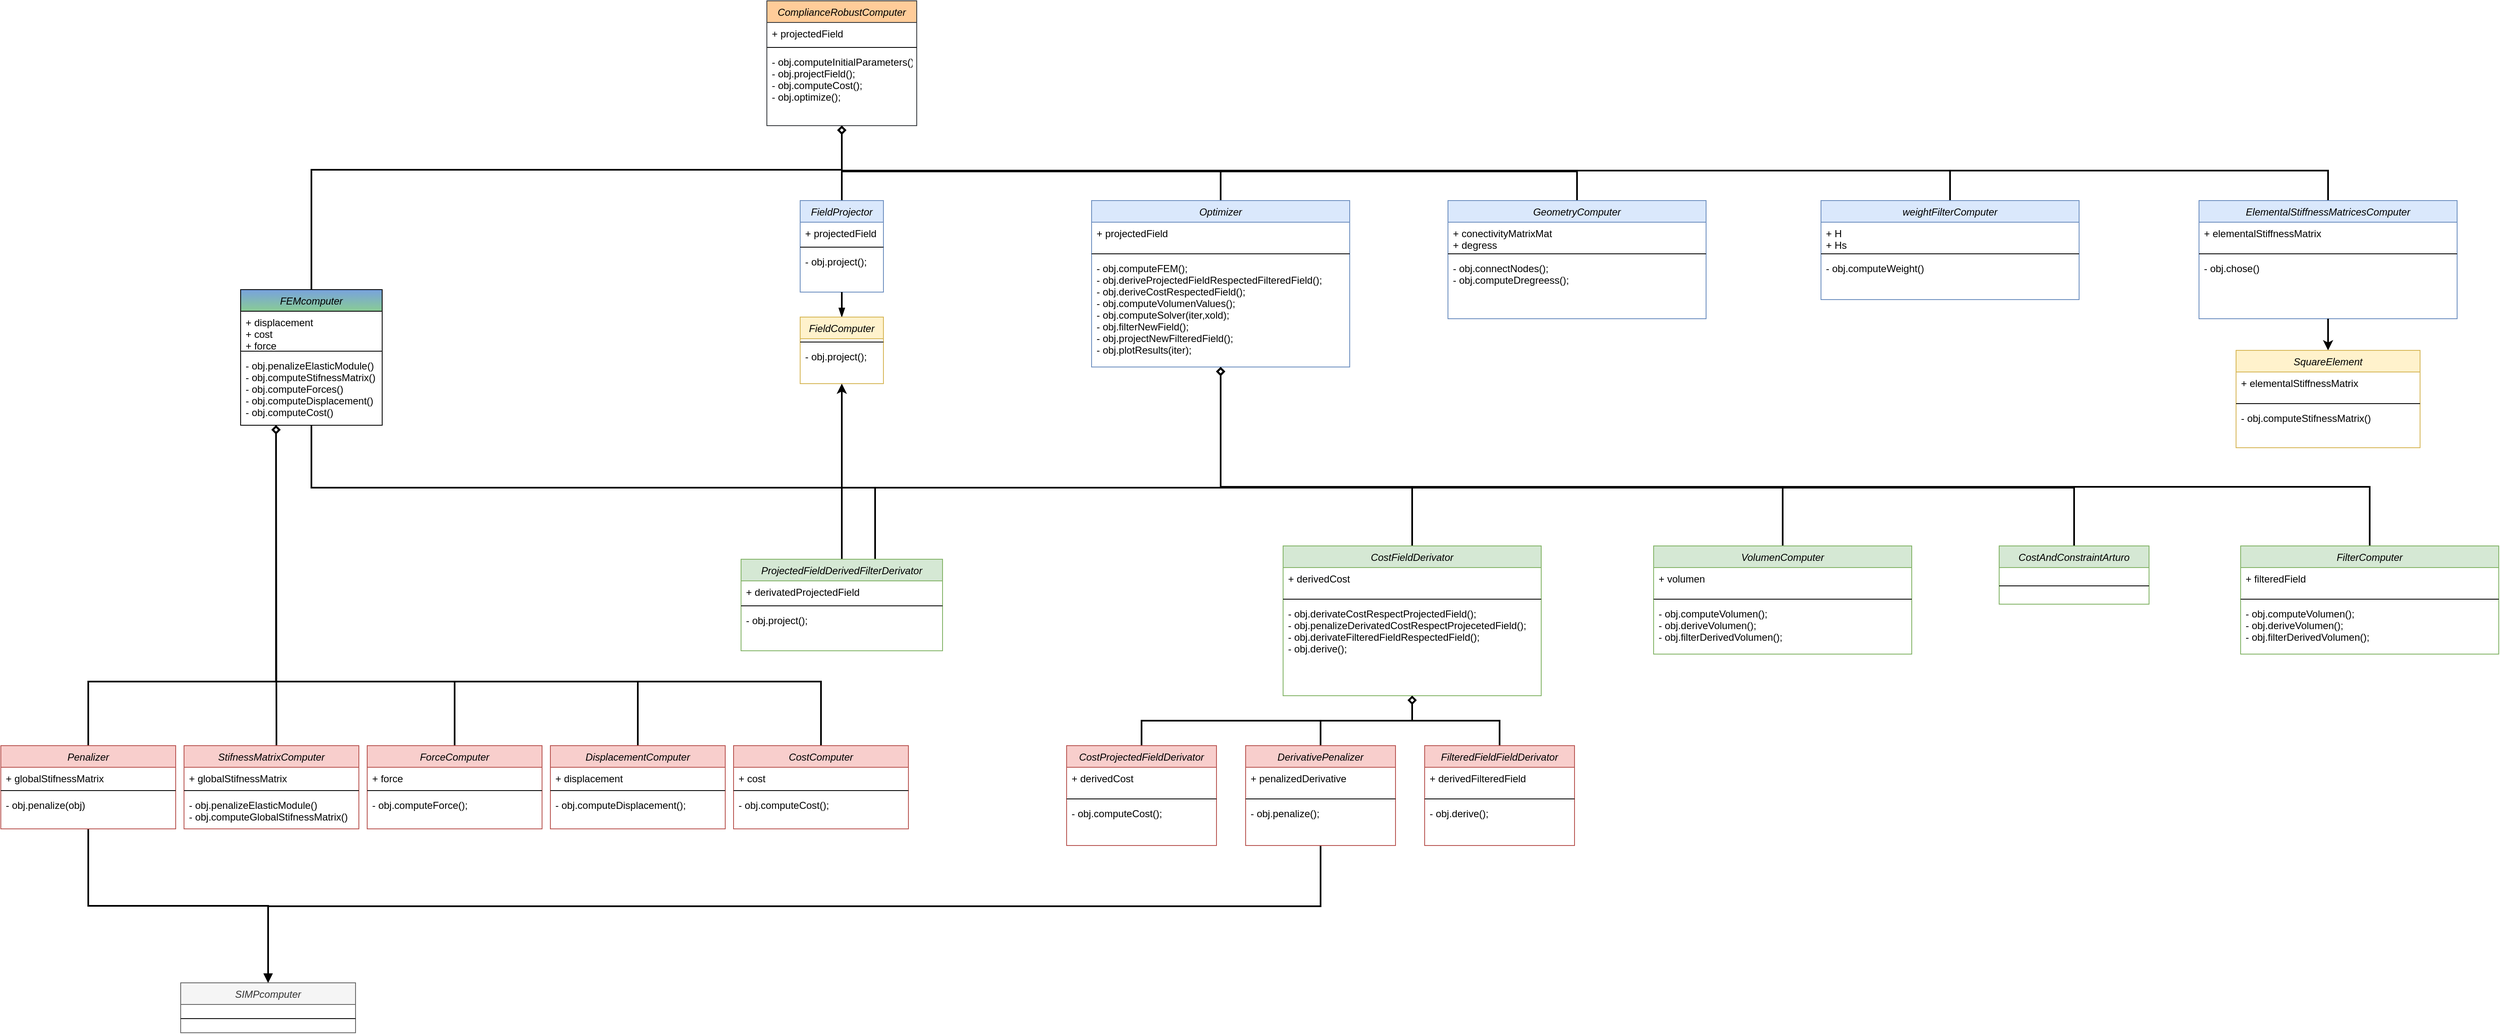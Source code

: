 <mxfile version="21.0.10" type="device"><diagram id="C5RBs43oDa-KdzZeNtuy" name="Page-1"><mxGraphModel dx="1050" dy="573" grid="0" gridSize="10" guides="1" tooltips="1" connect="1" arrows="1" fold="1" page="1" pageScale="1" pageWidth="3300" pageHeight="2339" math="0" shadow="0"><root><mxCell id="WIyWlLk6GJQsqaUBKTNV-0"/><mxCell id="WIyWlLk6GJQsqaUBKTNV-1" parent="WIyWlLk6GJQsqaUBKTNV-0"/><mxCell id="zkfFHV4jXpPFQw0GAbJ--0" value="ComplianceRobustComputer" style="swimlane;fontStyle=2;align=center;verticalAlign=top;childLayout=stackLayout;horizontal=1;startSize=26;horizontalStack=0;resizeParent=1;resizeLast=0;collapsible=1;marginBottom=0;rounded=0;shadow=0;strokeWidth=1;fillColor=#ffcc99;strokeColor=#36393d;" parent="WIyWlLk6GJQsqaUBKTNV-1" vertex="1"><mxGeometry x="975" y="543" width="180" height="150" as="geometry"><mxRectangle x="330" y="30" width="160" height="26" as="alternateBounds"/></mxGeometry></mxCell><mxCell id="zkfFHV4jXpPFQw0GAbJ--1" value="+ projectedField" style="text;align=left;verticalAlign=top;spacingLeft=4;spacingRight=4;overflow=hidden;rotatable=0;points=[[0,0.5],[1,0.5]];portConstraint=eastwest;" parent="zkfFHV4jXpPFQw0GAbJ--0" vertex="1"><mxGeometry y="26" width="180" height="26" as="geometry"/></mxCell><mxCell id="zkfFHV4jXpPFQw0GAbJ--4" value="" style="line;html=1;strokeWidth=1;align=left;verticalAlign=middle;spacingTop=-1;spacingLeft=3;spacingRight=3;rotatable=0;labelPosition=right;points=[];portConstraint=eastwest;" parent="zkfFHV4jXpPFQw0GAbJ--0" vertex="1"><mxGeometry y="52" width="180" height="8" as="geometry"/></mxCell><mxCell id="zkfFHV4jXpPFQw0GAbJ--5" value="- obj.computeInitialParameters();&#10;- obj.projectField();&#10;- obj.computeCost();&#10;- obj.optimize();" style="text;align=left;verticalAlign=top;spacingLeft=4;spacingRight=4;overflow=hidden;rotatable=0;points=[[0,0.5],[1,0.5]];portConstraint=eastwest;" parent="zkfFHV4jXpPFQw0GAbJ--0" vertex="1"><mxGeometry y="60" width="180" height="70" as="geometry"/></mxCell><mxCell id="yDLSr4atUfNvEjxQzT37-46" style="edgeStyle=orthogonalEdgeStyle;rounded=0;orthogonalLoop=1;jettySize=auto;html=1;strokeColor=#000000;fontColor=#393C56;fillColor=#F2CC8F;endArrow=diamond;endFill=0;endSize=6;strokeWidth=2;" parent="WIyWlLk6GJQsqaUBKTNV-1" source="R_Au4kxGA2XfaqDKN6vM-2" target="zkfFHV4jXpPFQw0GAbJ--0" edge="1"><mxGeometry relative="1" as="geometry"/></mxCell><mxCell id="R_Au4kxGA2XfaqDKN6vM-2" value="FieldProjector" style="swimlane;fontStyle=2;align=center;verticalAlign=top;childLayout=stackLayout;horizontal=1;startSize=26;horizontalStack=0;resizeParent=1;resizeLast=0;collapsible=1;marginBottom=0;rounded=0;shadow=0;strokeWidth=1;fillColor=#dae8fc;strokeColor=#6c8ebf;" parent="WIyWlLk6GJQsqaUBKTNV-1" vertex="1"><mxGeometry x="1015" y="783" width="100" height="110" as="geometry"><mxRectangle x="330" y="30" width="160" height="26" as="alternateBounds"/></mxGeometry></mxCell><mxCell id="R_Au4kxGA2XfaqDKN6vM-3" value="+ projectedField" style="text;align=left;verticalAlign=top;spacingLeft=4;spacingRight=4;overflow=hidden;rotatable=0;points=[[0,0.5],[1,0.5]];portConstraint=eastwest;" parent="R_Au4kxGA2XfaqDKN6vM-2" vertex="1"><mxGeometry y="26" width="100" height="26" as="geometry"/></mxCell><mxCell id="R_Au4kxGA2XfaqDKN6vM-4" value="" style="line;html=1;strokeWidth=1;align=left;verticalAlign=middle;spacingTop=-1;spacingLeft=3;spacingRight=3;rotatable=0;labelPosition=right;points=[];portConstraint=eastwest;" parent="R_Au4kxGA2XfaqDKN6vM-2" vertex="1"><mxGeometry y="52" width="100" height="8" as="geometry"/></mxCell><mxCell id="R_Au4kxGA2XfaqDKN6vM-5" value="- obj.project();&#10;" style="text;align=left;verticalAlign=top;spacingLeft=4;spacingRight=4;overflow=hidden;rotatable=0;points=[[0,0.5],[1,0.5]];portConstraint=eastwest;" parent="R_Au4kxGA2XfaqDKN6vM-2" vertex="1"><mxGeometry y="60" width="100" height="30" as="geometry"/></mxCell><mxCell id="yDLSr4atUfNvEjxQzT37-2" style="edgeStyle=orthogonalEdgeStyle;rounded=0;orthogonalLoop=1;jettySize=auto;html=1;entryX=0.5;entryY=1;entryDx=0;entryDy=0;endArrow=none;endFill=0;startArrow=blockThin;startFill=1;endSize=6;strokeWidth=2;" parent="WIyWlLk6GJQsqaUBKTNV-1" source="R_Au4kxGA2XfaqDKN6vM-6" target="R_Au4kxGA2XfaqDKN6vM-2" edge="1"><mxGeometry relative="1" as="geometry"/></mxCell><mxCell id="R_Au4kxGA2XfaqDKN6vM-6" value="FieldComputer" style="swimlane;fontStyle=2;align=center;verticalAlign=top;childLayout=stackLayout;horizontal=1;startSize=26;horizontalStack=0;resizeParent=1;resizeLast=0;collapsible=1;marginBottom=0;rounded=0;shadow=0;strokeWidth=1;fillColor=#fff2cc;strokeColor=#d6b656;" parent="WIyWlLk6GJQsqaUBKTNV-1" vertex="1"><mxGeometry x="1015" y="923" width="100" height="80" as="geometry"><mxRectangle x="330" y="30" width="160" height="26" as="alternateBounds"/></mxGeometry></mxCell><mxCell id="R_Au4kxGA2XfaqDKN6vM-8" value="" style="line;html=1;strokeWidth=1;align=left;verticalAlign=middle;spacingTop=-1;spacingLeft=3;spacingRight=3;rotatable=0;labelPosition=right;points=[];portConstraint=eastwest;" parent="R_Au4kxGA2XfaqDKN6vM-6" vertex="1"><mxGeometry y="26" width="100" height="8" as="geometry"/></mxCell><mxCell id="R_Au4kxGA2XfaqDKN6vM-9" value="- obj.project();&#10;" style="text;align=left;verticalAlign=top;spacingLeft=4;spacingRight=4;overflow=hidden;rotatable=0;points=[[0,0.5],[1,0.5]];portConstraint=eastwest;" parent="R_Au4kxGA2XfaqDKN6vM-6" vertex="1"><mxGeometry y="34" width="100" height="26" as="geometry"/></mxCell><mxCell id="R_Au4kxGA2XfaqDKN6vM-131" style="edgeStyle=elbowEdgeStyle;rounded=0;orthogonalLoop=1;jettySize=auto;elbow=vertical;html=1;entryX=0.5;entryY=1;entryDx=0;entryDy=0;endArrow=diamond;endFill=0;endSize=6;strokeWidth=2;" parent="WIyWlLk6GJQsqaUBKTNV-1" source="R_Au4kxGA2XfaqDKN6vM-14" target="zkfFHV4jXpPFQw0GAbJ--0" edge="1"><mxGeometry relative="1" as="geometry"><Array as="points"><mxPoint x="853" y="746"/><mxPoint x="417" y="828"/><mxPoint x="510" y="828"/></Array></mxGeometry></mxCell><mxCell id="yDLSr4atUfNvEjxQzT37-9" style="edgeStyle=orthogonalEdgeStyle;rounded=0;orthogonalLoop=1;jettySize=auto;html=1;exitX=0.5;exitY=1;exitDx=0;exitDy=0;entryX=0.5;entryY=1;entryDx=0;entryDy=0;endArrow=diamond;endFill=0;endSize=6;strokeWidth=2;" parent="WIyWlLk6GJQsqaUBKTNV-1" source="R_Au4kxGA2XfaqDKN6vM-14" target="R_Au4kxGA2XfaqDKN6vM-116" edge="1"><mxGeometry relative="1" as="geometry"><Array as="points"><mxPoint x="428" y="1128"/><mxPoint x="1520" y="1128"/></Array></mxGeometry></mxCell><mxCell id="R_Au4kxGA2XfaqDKN6vM-14" value="FEMcomputer" style="swimlane;fontStyle=2;align=center;verticalAlign=top;childLayout=stackLayout;horizontal=1;startSize=26;horizontalStack=0;resizeParent=1;resizeLast=0;collapsible=1;marginBottom=0;rounded=0;shadow=0;strokeWidth=1;gradientColor=#89CC94;strokeColor=default;fillColor=#78a2de;swimlaneFillColor=none;" parent="WIyWlLk6GJQsqaUBKTNV-1" vertex="1"><mxGeometry x="343" y="890" width="170" height="163" as="geometry"><mxRectangle x="330" y="30" width="160" height="26" as="alternateBounds"/></mxGeometry></mxCell><mxCell id="R_Au4kxGA2XfaqDKN6vM-15" value="+ displacement&#10;+ cost&#10;+ force" style="text;align=left;verticalAlign=top;spacingLeft=4;spacingRight=4;overflow=hidden;rotatable=0;points=[[0,0.5],[1,0.5]];portConstraint=eastwest;" parent="R_Au4kxGA2XfaqDKN6vM-14" vertex="1"><mxGeometry y="26" width="170" height="44" as="geometry"/></mxCell><mxCell id="R_Au4kxGA2XfaqDKN6vM-16" value="" style="line;html=1;strokeWidth=1;align=left;verticalAlign=middle;spacingTop=-1;spacingLeft=3;spacingRight=3;rotatable=0;labelPosition=right;points=[];portConstraint=eastwest;" parent="R_Au4kxGA2XfaqDKN6vM-14" vertex="1"><mxGeometry y="70" width="170" height="8" as="geometry"/></mxCell><mxCell id="R_Au4kxGA2XfaqDKN6vM-17" value="- obj.penalizeElasticModule()&#10;- obj.computeStifnessMatrix()&#10;- obj.computeForces()&#10;- obj.computeDisplacement()&#10;- obj.computeCost()" style="text;align=left;verticalAlign=top;spacingLeft=4;spacingRight=4;overflow=hidden;rotatable=0;points=[[0,0.5],[1,0.5]];portConstraint=eastwest;" parent="R_Au4kxGA2XfaqDKN6vM-14" vertex="1"><mxGeometry y="78" width="170" height="82" as="geometry"/></mxCell><mxCell id="R_Au4kxGA2XfaqDKN6vM-112" style="edgeStyle=elbowEdgeStyle;rounded=0;orthogonalLoop=1;jettySize=auto;elbow=vertical;html=1;entryX=0.25;entryY=1;entryDx=0;entryDy=0;endArrow=diamond;endFill=0;strokeWidth=2;" parent="WIyWlLk6GJQsqaUBKTNV-1" source="R_Au4kxGA2XfaqDKN6vM-32" target="R_Au4kxGA2XfaqDKN6vM-14" edge="1"><mxGeometry relative="1" as="geometry"><Array as="points"><mxPoint x="386" y="1426"/><mxPoint x="401" y="1405"/></Array></mxGeometry></mxCell><mxCell id="R_Au4kxGA2XfaqDKN6vM-32" value="StifnessMatrixComputer" style="swimlane;fontStyle=2;align=center;verticalAlign=top;childLayout=stackLayout;horizontal=1;startSize=26;horizontalStack=0;resizeParent=1;resizeLast=0;collapsible=1;marginBottom=0;rounded=0;shadow=0;strokeWidth=1;fillColor=#f8cecc;strokeColor=#b85450;" parent="WIyWlLk6GJQsqaUBKTNV-1" vertex="1"><mxGeometry x="275" y="1438" width="210" height="100" as="geometry"><mxRectangle x="330" y="30" width="160" height="26" as="alternateBounds"/></mxGeometry></mxCell><mxCell id="R_Au4kxGA2XfaqDKN6vM-33" value="+ globalStifnessMatrix" style="text;align=left;verticalAlign=top;spacingLeft=4;spacingRight=4;overflow=hidden;rotatable=0;points=[[0,0.5],[1,0.5]];portConstraint=eastwest;" parent="R_Au4kxGA2XfaqDKN6vM-32" vertex="1"><mxGeometry y="26" width="210" height="24" as="geometry"/></mxCell><mxCell id="R_Au4kxGA2XfaqDKN6vM-34" value="" style="line;html=1;strokeWidth=1;align=left;verticalAlign=middle;spacingTop=-1;spacingLeft=3;spacingRight=3;rotatable=0;labelPosition=right;points=[];portConstraint=eastwest;" parent="R_Au4kxGA2XfaqDKN6vM-32" vertex="1"><mxGeometry y="50" width="210" height="8" as="geometry"/></mxCell><mxCell id="R_Au4kxGA2XfaqDKN6vM-35" value="- obj.penalizeElasticModule()&#10;- obj.computeGlobalStifnessMatrix()" style="text;align=left;verticalAlign=top;spacingLeft=4;spacingRight=4;overflow=hidden;rotatable=0;points=[[0,0.5],[1,0.5]];portConstraint=eastwest;" parent="R_Au4kxGA2XfaqDKN6vM-32" vertex="1"><mxGeometry y="58" width="210" height="42" as="geometry"/></mxCell><mxCell id="R_Au4kxGA2XfaqDKN6vM-49" style="edgeStyle=elbowEdgeStyle;rounded=0;orthogonalLoop=1;jettySize=auto;elbow=vertical;html=1;endArrow=block;endFill=1;strokeWidth=2;" parent="WIyWlLk6GJQsqaUBKTNV-1" source="R_Au4kxGA2XfaqDKN6vM-37" target="R_Au4kxGA2XfaqDKN6vM-41" edge="1"><mxGeometry relative="1" as="geometry"/></mxCell><mxCell id="7gJEEjC5QLXnn_KAiOYm-1" style="edgeStyle=orthogonalEdgeStyle;rounded=0;orthogonalLoop=1;jettySize=auto;html=1;entryX=0.25;entryY=1;entryDx=0;entryDy=0;strokeWidth=2;endArrow=diamond;endFill=0;" parent="WIyWlLk6GJQsqaUBKTNV-1" source="R_Au4kxGA2XfaqDKN6vM-37" target="R_Au4kxGA2XfaqDKN6vM-14" edge="1"><mxGeometry relative="1" as="geometry"><Array as="points"><mxPoint x="160" y="1361"/><mxPoint x="386" y="1361"/></Array></mxGeometry></mxCell><mxCell id="R_Au4kxGA2XfaqDKN6vM-37" value="Penalizer" style="swimlane;fontStyle=2;align=center;verticalAlign=top;childLayout=stackLayout;horizontal=1;startSize=26;horizontalStack=0;resizeParent=1;resizeLast=0;collapsible=1;marginBottom=0;rounded=0;shadow=0;strokeWidth=1;fillColor=#f8cecc;strokeColor=#b85450;" parent="WIyWlLk6GJQsqaUBKTNV-1" vertex="1"><mxGeometry x="55" y="1438" width="210" height="100" as="geometry"><mxRectangle x="330" y="30" width="160" height="26" as="alternateBounds"/></mxGeometry></mxCell><mxCell id="R_Au4kxGA2XfaqDKN6vM-38" value="+ globalStifnessMatrix" style="text;align=left;verticalAlign=top;spacingLeft=4;spacingRight=4;overflow=hidden;rotatable=0;points=[[0,0.5],[1,0.5]];portConstraint=eastwest;" parent="R_Au4kxGA2XfaqDKN6vM-37" vertex="1"><mxGeometry y="26" width="210" height="24" as="geometry"/></mxCell><mxCell id="R_Au4kxGA2XfaqDKN6vM-39" value="" style="line;html=1;strokeWidth=1;align=left;verticalAlign=middle;spacingTop=-1;spacingLeft=3;spacingRight=3;rotatable=0;labelPosition=right;points=[];portConstraint=eastwest;" parent="R_Au4kxGA2XfaqDKN6vM-37" vertex="1"><mxGeometry y="50" width="210" height="8" as="geometry"/></mxCell><mxCell id="R_Au4kxGA2XfaqDKN6vM-40" value="- obj.penalize(obj)" style="text;align=left;verticalAlign=top;spacingLeft=4;spacingRight=4;overflow=hidden;rotatable=0;points=[[0,0.5],[1,0.5]];portConstraint=eastwest;" parent="R_Au4kxGA2XfaqDKN6vM-37" vertex="1"><mxGeometry y="58" width="210" height="42" as="geometry"/></mxCell><mxCell id="R_Au4kxGA2XfaqDKN6vM-41" value="SIMPcomputer" style="swimlane;fontStyle=2;align=center;verticalAlign=top;childLayout=stackLayout;horizontal=1;startSize=26;horizontalStack=0;resizeParent=1;resizeLast=0;collapsible=1;marginBottom=0;rounded=0;shadow=0;strokeWidth=1;fillColor=#f5f5f5;strokeColor=#666666;fontColor=#333333;" parent="WIyWlLk6GJQsqaUBKTNV-1" vertex="1"><mxGeometry x="271" y="1723" width="210" height="60" as="geometry"><mxRectangle x="330" y="30" width="160" height="26" as="alternateBounds"/></mxGeometry></mxCell><mxCell id="R_Au4kxGA2XfaqDKN6vM-43" value="" style="line;html=1;strokeWidth=1;align=left;verticalAlign=middle;spacingTop=-1;spacingLeft=3;spacingRight=3;rotatable=0;labelPosition=right;points=[];portConstraint=eastwest;" parent="R_Au4kxGA2XfaqDKN6vM-41" vertex="1"><mxGeometry y="26" width="210" height="34" as="geometry"/></mxCell><mxCell id="R_Au4kxGA2XfaqDKN6vM-104" style="edgeStyle=elbowEdgeStyle;rounded=0;orthogonalLoop=1;jettySize=auto;elbow=vertical;html=1;entryX=0.25;entryY=1;entryDx=0;entryDy=0;endArrow=diamond;endFill=0;strokeWidth=2;" parent="WIyWlLk6GJQsqaUBKTNV-1" source="R_Au4kxGA2XfaqDKN6vM-50" target="R_Au4kxGA2XfaqDKN6vM-14" edge="1"><mxGeometry relative="1" as="geometry"><Array as="points"><mxPoint x="600" y="1361"/></Array></mxGeometry></mxCell><mxCell id="R_Au4kxGA2XfaqDKN6vM-50" value="ForceComputer" style="swimlane;fontStyle=2;align=center;verticalAlign=top;childLayout=stackLayout;horizontal=1;startSize=26;horizontalStack=0;resizeParent=1;resizeLast=0;collapsible=1;marginBottom=0;rounded=0;shadow=0;strokeWidth=1;fillColor=#f8cecc;strokeColor=#b85450;" parent="WIyWlLk6GJQsqaUBKTNV-1" vertex="1"><mxGeometry x="495" y="1438" width="210" height="100" as="geometry"><mxRectangle x="330" y="30" width="160" height="26" as="alternateBounds"/></mxGeometry></mxCell><mxCell id="R_Au4kxGA2XfaqDKN6vM-51" value="+ force" style="text;align=left;verticalAlign=top;spacingLeft=4;spacingRight=4;overflow=hidden;rotatable=0;points=[[0,0.5],[1,0.5]];portConstraint=eastwest;" parent="R_Au4kxGA2XfaqDKN6vM-50" vertex="1"><mxGeometry y="26" width="210" height="24" as="geometry"/></mxCell><mxCell id="R_Au4kxGA2XfaqDKN6vM-52" value="" style="line;html=1;strokeWidth=1;align=left;verticalAlign=middle;spacingTop=-1;spacingLeft=3;spacingRight=3;rotatable=0;labelPosition=right;points=[];portConstraint=eastwest;" parent="R_Au4kxGA2XfaqDKN6vM-50" vertex="1"><mxGeometry y="50" width="210" height="8" as="geometry"/></mxCell><mxCell id="R_Au4kxGA2XfaqDKN6vM-53" value="- obj.computeForce();" style="text;align=left;verticalAlign=top;spacingLeft=4;spacingRight=4;overflow=hidden;rotatable=0;points=[[0,0.5],[1,0.5]];portConstraint=eastwest;" parent="R_Au4kxGA2XfaqDKN6vM-50" vertex="1"><mxGeometry y="58" width="210" height="42" as="geometry"/></mxCell><mxCell id="R_Au4kxGA2XfaqDKN6vM-113" style="edgeStyle=elbowEdgeStyle;rounded=0;orthogonalLoop=1;jettySize=auto;elbow=vertical;html=1;entryX=0.25;entryY=1;entryDx=0;entryDy=0;endArrow=diamond;endFill=0;strokeWidth=2;" parent="WIyWlLk6GJQsqaUBKTNV-1" source="R_Au4kxGA2XfaqDKN6vM-67" target="R_Au4kxGA2XfaqDKN6vM-14" edge="1"><mxGeometry relative="1" as="geometry"><Array as="points"><mxPoint x="674" y="1361"/><mxPoint x="579" y="1363"/></Array></mxGeometry></mxCell><mxCell id="R_Au4kxGA2XfaqDKN6vM-67" value="DisplacementComputer" style="swimlane;fontStyle=2;align=center;verticalAlign=top;childLayout=stackLayout;horizontal=1;startSize=26;horizontalStack=0;resizeParent=1;resizeLast=0;collapsible=1;marginBottom=0;rounded=0;shadow=0;strokeWidth=1;fillColor=#f8cecc;strokeColor=#b85450;" parent="WIyWlLk6GJQsqaUBKTNV-1" vertex="1"><mxGeometry x="715" y="1438" width="210" height="100" as="geometry"><mxRectangle x="330" y="30" width="160" height="26" as="alternateBounds"/></mxGeometry></mxCell><mxCell id="R_Au4kxGA2XfaqDKN6vM-68" value="+ displacement" style="text;align=left;verticalAlign=top;spacingLeft=4;spacingRight=4;overflow=hidden;rotatable=0;points=[[0,0.5],[1,0.5]];portConstraint=eastwest;" parent="R_Au4kxGA2XfaqDKN6vM-67" vertex="1"><mxGeometry y="26" width="210" height="24" as="geometry"/></mxCell><mxCell id="R_Au4kxGA2XfaqDKN6vM-69" value="" style="line;html=1;strokeWidth=1;align=left;verticalAlign=middle;spacingTop=-1;spacingLeft=3;spacingRight=3;rotatable=0;labelPosition=right;points=[];portConstraint=eastwest;" parent="R_Au4kxGA2XfaqDKN6vM-67" vertex="1"><mxGeometry y="50" width="210" height="8" as="geometry"/></mxCell><mxCell id="R_Au4kxGA2XfaqDKN6vM-70" value="- obj.computeDisplacement();" style="text;align=left;verticalAlign=top;spacingLeft=4;spacingRight=4;overflow=hidden;rotatable=0;points=[[0,0.5],[1,0.5]];portConstraint=eastwest;" parent="R_Au4kxGA2XfaqDKN6vM-67" vertex="1"><mxGeometry y="58" width="210" height="42" as="geometry"/></mxCell><mxCell id="R_Au4kxGA2XfaqDKN6vM-114" style="edgeStyle=elbowEdgeStyle;rounded=0;orthogonalLoop=1;jettySize=auto;elbow=vertical;html=1;entryX=0.25;entryY=1;entryDx=0;entryDy=0;endArrow=diamond;endFill=0;strokeWidth=2;" parent="WIyWlLk6GJQsqaUBKTNV-1" source="R_Au4kxGA2XfaqDKN6vM-78" target="R_Au4kxGA2XfaqDKN6vM-14" edge="1"><mxGeometry relative="1" as="geometry"><Array as="points"><mxPoint x="698" y="1361"/></Array></mxGeometry></mxCell><mxCell id="R_Au4kxGA2XfaqDKN6vM-78" value="CostComputer" style="swimlane;fontStyle=2;align=center;verticalAlign=top;childLayout=stackLayout;horizontal=1;startSize=26;horizontalStack=0;resizeParent=1;resizeLast=0;collapsible=1;marginBottom=0;rounded=0;shadow=0;strokeWidth=1;fillColor=#f8cecc;strokeColor=#b85450;" parent="WIyWlLk6GJQsqaUBKTNV-1" vertex="1"><mxGeometry x="935" y="1438" width="210" height="100" as="geometry"><mxRectangle x="330" y="30" width="160" height="26" as="alternateBounds"/></mxGeometry></mxCell><mxCell id="R_Au4kxGA2XfaqDKN6vM-79" value="+ cost&#10;" style="text;align=left;verticalAlign=top;spacingLeft=4;spacingRight=4;overflow=hidden;rotatable=0;points=[[0,0.5],[1,0.5]];portConstraint=eastwest;" parent="R_Au4kxGA2XfaqDKN6vM-78" vertex="1"><mxGeometry y="26" width="210" height="24" as="geometry"/></mxCell><mxCell id="R_Au4kxGA2XfaqDKN6vM-80" value="" style="line;html=1;strokeWidth=1;align=left;verticalAlign=middle;spacingTop=-1;spacingLeft=3;spacingRight=3;rotatable=0;labelPosition=right;points=[];portConstraint=eastwest;" parent="R_Au4kxGA2XfaqDKN6vM-78" vertex="1"><mxGeometry y="50" width="210" height="8" as="geometry"/></mxCell><mxCell id="R_Au4kxGA2XfaqDKN6vM-81" value="- obj.computeCost();" style="text;align=left;verticalAlign=top;spacingLeft=4;spacingRight=4;overflow=hidden;rotatable=0;points=[[0,0.5],[1,0.5]];portConstraint=eastwest;" parent="R_Au4kxGA2XfaqDKN6vM-78" vertex="1"><mxGeometry y="58" width="210" height="42" as="geometry"/></mxCell><mxCell id="R_Au4kxGA2XfaqDKN6vM-132" style="edgeStyle=elbowEdgeStyle;rounded=0;orthogonalLoop=1;jettySize=auto;elbow=vertical;html=1;entryX=0.5;entryY=1;entryDx=0;entryDy=0;endArrow=diamond;endFill=0;endSize=6;strokeWidth=2;" parent="WIyWlLk6GJQsqaUBKTNV-1" source="R_Au4kxGA2XfaqDKN6vM-116" target="zkfFHV4jXpPFQw0GAbJ--0" edge="1"><mxGeometry relative="1" as="geometry"><Array as="points"><mxPoint x="1303" y="747"/><mxPoint x="1261" y="745"/><mxPoint x="1295" y="828"/></Array></mxGeometry></mxCell><mxCell id="R_Au4kxGA2XfaqDKN6vM-116" value="Optimizer" style="swimlane;fontStyle=2;align=center;verticalAlign=top;childLayout=stackLayout;horizontal=1;startSize=26;horizontalStack=0;resizeParent=1;resizeLast=0;collapsible=1;marginBottom=0;rounded=0;shadow=0;strokeWidth=1;fillColor=#dae8fc;strokeColor=#6c8ebf;" parent="WIyWlLk6GJQsqaUBKTNV-1" vertex="1"><mxGeometry x="1365" y="783" width="310" height="200" as="geometry"><mxRectangle x="330" y="30" width="160" height="26" as="alternateBounds"/></mxGeometry></mxCell><mxCell id="R_Au4kxGA2XfaqDKN6vM-117" value="+ projectedField" style="text;align=left;verticalAlign=top;spacingLeft=4;spacingRight=4;overflow=hidden;rotatable=0;points=[[0,0.5],[1,0.5]];portConstraint=eastwest;" parent="R_Au4kxGA2XfaqDKN6vM-116" vertex="1"><mxGeometry y="26" width="310" height="34" as="geometry"/></mxCell><mxCell id="R_Au4kxGA2XfaqDKN6vM-118" value="" style="line;html=1;strokeWidth=1;align=left;verticalAlign=middle;spacingTop=-1;spacingLeft=3;spacingRight=3;rotatable=0;labelPosition=right;points=[];portConstraint=eastwest;" parent="R_Au4kxGA2XfaqDKN6vM-116" vertex="1"><mxGeometry y="60" width="310" height="8" as="geometry"/></mxCell><mxCell id="R_Au4kxGA2XfaqDKN6vM-119" value="- obj.computeFEM();&#10;- obj.deriveProjectedFieldRespectedFilteredField();&#10;- obj.deriveCostRespectedField();&#10;- obj.computeVolumenValues();&#10;- obj.computeSolver(iter,xold);&#10;- obj.filterNewField();&#10;- obj.projectNewFilteredField();&#10;- obj.plotResults(iter);" style="text;align=left;verticalAlign=top;spacingLeft=4;spacingRight=4;overflow=hidden;rotatable=0;points=[[0,0.5],[1,0.5]];portConstraint=eastwest;" parent="R_Au4kxGA2XfaqDKN6vM-116" vertex="1"><mxGeometry y="68" width="310" height="122" as="geometry"/></mxCell><mxCell id="yDLSr4atUfNvEjxQzT37-16" style="edgeStyle=orthogonalEdgeStyle;rounded=0;orthogonalLoop=1;jettySize=auto;html=1;exitX=0.5;exitY=0;exitDx=0;exitDy=0;entryX=0.5;entryY=1;entryDx=0;entryDy=0;endArrow=diamond;endFill=0;endSize=6;strokeWidth=2;" parent="WIyWlLk6GJQsqaUBKTNV-1" source="R_Au4kxGA2XfaqDKN6vM-134" target="R_Au4kxGA2XfaqDKN6vM-116" edge="1"><mxGeometry relative="1" as="geometry"><Array as="points"><mxPoint x="1750" y="1128"/><mxPoint x="1520" y="1128"/></Array></mxGeometry></mxCell><mxCell id="R_Au4kxGA2XfaqDKN6vM-134" value="CostFieldDerivator" style="swimlane;fontStyle=2;align=center;verticalAlign=top;childLayout=stackLayout;horizontal=1;startSize=26;horizontalStack=0;resizeParent=1;resizeLast=0;collapsible=1;marginBottom=0;rounded=0;shadow=0;strokeWidth=1;fillColor=#d5e8d4;strokeColor=#82b366;" parent="WIyWlLk6GJQsqaUBKTNV-1" vertex="1"><mxGeometry x="1595" y="1198" width="310" height="180" as="geometry"><mxRectangle x="330" y="30" width="160" height="26" as="alternateBounds"/></mxGeometry></mxCell><mxCell id="R_Au4kxGA2XfaqDKN6vM-135" value="+ derivedCost" style="text;align=left;verticalAlign=top;spacingLeft=4;spacingRight=4;overflow=hidden;rotatable=0;points=[[0,0.5],[1,0.5]];portConstraint=eastwest;" parent="R_Au4kxGA2XfaqDKN6vM-134" vertex="1"><mxGeometry y="26" width="310" height="34" as="geometry"/></mxCell><mxCell id="R_Au4kxGA2XfaqDKN6vM-136" value="" style="line;html=1;strokeWidth=1;align=left;verticalAlign=middle;spacingTop=-1;spacingLeft=3;spacingRight=3;rotatable=0;labelPosition=right;points=[];portConstraint=eastwest;" parent="R_Au4kxGA2XfaqDKN6vM-134" vertex="1"><mxGeometry y="60" width="310" height="8" as="geometry"/></mxCell><mxCell id="R_Au4kxGA2XfaqDKN6vM-137" value="- obj.derivateCostRespectProjectedField();&#10;- obj.penalizeDerivatedCostRespectProjecetedField();&#10;- obj.derivateFilteredFieldRespectedField();&#10;- obj.derive();&#10;" style="text;align=left;verticalAlign=top;spacingLeft=4;spacingRight=4;overflow=hidden;rotatable=0;points=[[0,0.5],[1,0.5]];portConstraint=eastwest;" parent="R_Au4kxGA2XfaqDKN6vM-134" vertex="1"><mxGeometry y="68" width="310" height="92" as="geometry"/></mxCell><mxCell id="R_Au4kxGA2XfaqDKN6vM-143" style="edgeStyle=elbowEdgeStyle;rounded=0;orthogonalLoop=1;jettySize=auto;elbow=vertical;html=1;entryX=0.5;entryY=1;entryDx=0;entryDy=0;endArrow=diamond;endFill=0;strokeWidth=2;" parent="WIyWlLk6GJQsqaUBKTNV-1" source="R_Au4kxGA2XfaqDKN6vM-139" target="R_Au4kxGA2XfaqDKN6vM-134" edge="1"><mxGeometry relative="1" as="geometry"/></mxCell><mxCell id="R_Au4kxGA2XfaqDKN6vM-139" value="CostProjectedFieldDerivator" style="swimlane;fontStyle=2;align=center;verticalAlign=top;childLayout=stackLayout;horizontal=1;startSize=26;horizontalStack=0;resizeParent=1;resizeLast=0;collapsible=1;marginBottom=0;rounded=0;shadow=0;strokeWidth=1;fillColor=#f8cecc;strokeColor=#b85450;" parent="WIyWlLk6GJQsqaUBKTNV-1" vertex="1"><mxGeometry x="1335" y="1438" width="180" height="120" as="geometry"><mxRectangle x="330" y="30" width="160" height="26" as="alternateBounds"/></mxGeometry></mxCell><mxCell id="R_Au4kxGA2XfaqDKN6vM-140" value="+ derivedCost" style="text;align=left;verticalAlign=top;spacingLeft=4;spacingRight=4;overflow=hidden;rotatable=0;points=[[0,0.5],[1,0.5]];portConstraint=eastwest;" parent="R_Au4kxGA2XfaqDKN6vM-139" vertex="1"><mxGeometry y="26" width="180" height="34" as="geometry"/></mxCell><mxCell id="R_Au4kxGA2XfaqDKN6vM-141" value="" style="line;html=1;strokeWidth=1;align=left;verticalAlign=middle;spacingTop=-1;spacingLeft=3;spacingRight=3;rotatable=0;labelPosition=right;points=[];portConstraint=eastwest;" parent="R_Au4kxGA2XfaqDKN6vM-139" vertex="1"><mxGeometry y="60" width="180" height="8" as="geometry"/></mxCell><mxCell id="R_Au4kxGA2XfaqDKN6vM-142" value="- obj.computeCost();" style="text;align=left;verticalAlign=top;spacingLeft=4;spacingRight=4;overflow=hidden;rotatable=0;points=[[0,0.5],[1,0.5]];portConstraint=eastwest;" parent="R_Au4kxGA2XfaqDKN6vM-139" vertex="1"><mxGeometry y="68" width="180" height="42" as="geometry"/></mxCell><mxCell id="R_Au4kxGA2XfaqDKN6vM-149" style="edgeStyle=elbowEdgeStyle;rounded=0;orthogonalLoop=1;jettySize=auto;elbow=vertical;html=1;endArrow=block;endFill=1;strokeWidth=2;" parent="WIyWlLk6GJQsqaUBKTNV-1" source="R_Au4kxGA2XfaqDKN6vM-144" target="R_Au4kxGA2XfaqDKN6vM-41" edge="1"><mxGeometry relative="1" as="geometry"><Array as="points"><mxPoint x="508" y="1631"/><mxPoint x="999" y="1686"/><mxPoint x="654" y="1780"/><mxPoint x="1015" y="1728"/></Array></mxGeometry></mxCell><mxCell id="7gJEEjC5QLXnn_KAiOYm-0" style="edgeStyle=orthogonalEdgeStyle;rounded=0;orthogonalLoop=1;jettySize=auto;html=1;entryX=0.5;entryY=1;entryDx=0;entryDy=0;strokeWidth=2;endArrow=diamond;endFill=0;" parent="WIyWlLk6GJQsqaUBKTNV-1" source="R_Au4kxGA2XfaqDKN6vM-144" target="R_Au4kxGA2XfaqDKN6vM-134" edge="1"><mxGeometry relative="1" as="geometry"><Array as="points"><mxPoint x="1640" y="1408"/><mxPoint x="1750" y="1408"/></Array></mxGeometry></mxCell><mxCell id="R_Au4kxGA2XfaqDKN6vM-144" value="DerivativePenalizer" style="swimlane;fontStyle=2;align=center;verticalAlign=top;childLayout=stackLayout;horizontal=1;startSize=26;horizontalStack=0;resizeParent=1;resizeLast=0;collapsible=1;marginBottom=0;rounded=0;shadow=0;strokeWidth=1;fillColor=#f8cecc;strokeColor=#b85450;" parent="WIyWlLk6GJQsqaUBKTNV-1" vertex="1"><mxGeometry x="1550" y="1438" width="180" height="120" as="geometry"><mxRectangle x="330" y="30" width="160" height="26" as="alternateBounds"/></mxGeometry></mxCell><mxCell id="R_Au4kxGA2XfaqDKN6vM-145" value="+ penalizedDerivative" style="text;align=left;verticalAlign=top;spacingLeft=4;spacingRight=4;overflow=hidden;rotatable=0;points=[[0,0.5],[1,0.5]];portConstraint=eastwest;" parent="R_Au4kxGA2XfaqDKN6vM-144" vertex="1"><mxGeometry y="26" width="180" height="34" as="geometry"/></mxCell><mxCell id="R_Au4kxGA2XfaqDKN6vM-146" value="" style="line;html=1;strokeWidth=1;align=left;verticalAlign=middle;spacingTop=-1;spacingLeft=3;spacingRight=3;rotatable=0;labelPosition=right;points=[];portConstraint=eastwest;" parent="R_Au4kxGA2XfaqDKN6vM-144" vertex="1"><mxGeometry y="60" width="180" height="8" as="geometry"/></mxCell><mxCell id="R_Au4kxGA2XfaqDKN6vM-147" value="- obj.penalize();" style="text;align=left;verticalAlign=top;spacingLeft=4;spacingRight=4;overflow=hidden;rotatable=0;points=[[0,0.5],[1,0.5]];portConstraint=eastwest;" parent="R_Au4kxGA2XfaqDKN6vM-144" vertex="1"><mxGeometry y="68" width="180" height="42" as="geometry"/></mxCell><mxCell id="R_Au4kxGA2XfaqDKN6vM-154" style="edgeStyle=elbowEdgeStyle;rounded=0;orthogonalLoop=1;jettySize=auto;elbow=vertical;html=1;endArrow=diamond;endFill=0;strokeWidth=2;" parent="WIyWlLk6GJQsqaUBKTNV-1" source="R_Au4kxGA2XfaqDKN6vM-150" target="R_Au4kxGA2XfaqDKN6vM-134" edge="1"><mxGeometry relative="1" as="geometry"/></mxCell><mxCell id="R_Au4kxGA2XfaqDKN6vM-150" value="FilteredFieldFieldDerivator" style="swimlane;fontStyle=2;align=center;verticalAlign=top;childLayout=stackLayout;horizontal=1;startSize=26;horizontalStack=0;resizeParent=1;resizeLast=0;collapsible=1;marginBottom=0;rounded=0;shadow=0;strokeWidth=1;fillColor=#f8cecc;strokeColor=#b85450;" parent="WIyWlLk6GJQsqaUBKTNV-1" vertex="1"><mxGeometry x="1765" y="1438" width="180" height="120" as="geometry"><mxRectangle x="330" y="30" width="160" height="26" as="alternateBounds"/></mxGeometry></mxCell><mxCell id="R_Au4kxGA2XfaqDKN6vM-151" value="+ derivedFilteredField" style="text;align=left;verticalAlign=top;spacingLeft=4;spacingRight=4;overflow=hidden;rotatable=0;points=[[0,0.5],[1,0.5]];portConstraint=eastwest;" parent="R_Au4kxGA2XfaqDKN6vM-150" vertex="1"><mxGeometry y="26" width="180" height="34" as="geometry"/></mxCell><mxCell id="R_Au4kxGA2XfaqDKN6vM-152" value="" style="line;html=1;strokeWidth=1;align=left;verticalAlign=middle;spacingTop=-1;spacingLeft=3;spacingRight=3;rotatable=0;labelPosition=right;points=[];portConstraint=eastwest;" parent="R_Au4kxGA2XfaqDKN6vM-150" vertex="1"><mxGeometry y="60" width="180" height="8" as="geometry"/></mxCell><mxCell id="R_Au4kxGA2XfaqDKN6vM-153" value="- obj.derive();" style="text;align=left;verticalAlign=top;spacingLeft=4;spacingRight=4;overflow=hidden;rotatable=0;points=[[0,0.5],[1,0.5]];portConstraint=eastwest;" parent="R_Au4kxGA2XfaqDKN6vM-150" vertex="1"><mxGeometry y="68" width="180" height="42" as="geometry"/></mxCell><mxCell id="yDLSr4atUfNvEjxQzT37-20" style="edgeStyle=orthogonalEdgeStyle;rounded=0;orthogonalLoop=1;jettySize=auto;html=1;exitX=0.5;exitY=0;exitDx=0;exitDy=0;entryX=0.5;entryY=1;entryDx=0;entryDy=0;endArrow=diamond;endFill=0;endSize=6;strokeWidth=2;" parent="WIyWlLk6GJQsqaUBKTNV-1" source="R_Au4kxGA2XfaqDKN6vM-155" target="R_Au4kxGA2XfaqDKN6vM-116" edge="1"><mxGeometry relative="1" as="geometry"><Array as="points"><mxPoint x="2545" y="1128"/><mxPoint x="1520" y="1128"/></Array></mxGeometry></mxCell><mxCell id="R_Au4kxGA2XfaqDKN6vM-155" value="CostAndConstraintArturo" style="swimlane;fontStyle=2;align=center;verticalAlign=top;childLayout=stackLayout;horizontal=1;startSize=26;horizontalStack=0;resizeParent=1;resizeLast=0;collapsible=1;marginBottom=0;rounded=0;shadow=0;strokeWidth=1;fillColor=#d5e8d4;strokeColor=#82b366;" parent="WIyWlLk6GJQsqaUBKTNV-1" vertex="1"><mxGeometry x="2455" y="1198" width="180" height="70" as="geometry"><mxRectangle x="330" y="30" width="160" height="26" as="alternateBounds"/></mxGeometry></mxCell><mxCell id="R_Au4kxGA2XfaqDKN6vM-157" value="" style="line;html=1;strokeWidth=1;align=left;verticalAlign=middle;spacingTop=-1;spacingLeft=3;spacingRight=3;rotatable=0;labelPosition=right;points=[];portConstraint=eastwest;" parent="R_Au4kxGA2XfaqDKN6vM-155" vertex="1"><mxGeometry y="26" width="180" height="44" as="geometry"/></mxCell><mxCell id="yDLSr4atUfNvEjxQzT37-27" style="edgeStyle=orthogonalEdgeStyle;rounded=0;orthogonalLoop=1;jettySize=auto;html=1;entryX=0.5;entryY=1;entryDx=0;entryDy=0;endSize=6;strokeWidth=2;" parent="WIyWlLk6GJQsqaUBKTNV-1" source="yDLSr4atUfNvEjxQzT37-23" target="R_Au4kxGA2XfaqDKN6vM-6" edge="1"><mxGeometry relative="1" as="geometry"/></mxCell><mxCell id="yDLSr4atUfNvEjxQzT37-33" style="edgeStyle=orthogonalEdgeStyle;rounded=0;orthogonalLoop=1;jettySize=auto;html=1;exitX=0.75;exitY=0;exitDx=0;exitDy=0;endArrow=diamond;endFill=0;endSize=6;strokeWidth=2;" parent="WIyWlLk6GJQsqaUBKTNV-1" source="yDLSr4atUfNvEjxQzT37-23" target="R_Au4kxGA2XfaqDKN6vM-116" edge="1"><mxGeometry relative="1" as="geometry"><Array as="points"><mxPoint x="1105" y="1218"/><mxPoint x="1105" y="1128"/><mxPoint x="1520" y="1128"/></Array></mxGeometry></mxCell><mxCell id="yDLSr4atUfNvEjxQzT37-23" value="ProjectedFieldDerivedFilterDerivator" style="swimlane;fontStyle=2;align=center;verticalAlign=top;childLayout=stackLayout;horizontal=1;startSize=26;horizontalStack=0;resizeParent=1;resizeLast=0;collapsible=1;marginBottom=0;rounded=0;shadow=0;strokeWidth=1;fillColor=#d5e8d4;strokeColor=#82b366;" parent="WIyWlLk6GJQsqaUBKTNV-1" vertex="1"><mxGeometry x="944" y="1214" width="242" height="110" as="geometry"><mxRectangle x="330" y="30" width="160" height="26" as="alternateBounds"/></mxGeometry></mxCell><mxCell id="yDLSr4atUfNvEjxQzT37-24" value="+ derivatedProjectedField" style="text;align=left;verticalAlign=top;spacingLeft=4;spacingRight=4;overflow=hidden;rotatable=0;points=[[0,0.5],[1,0.5]];portConstraint=eastwest;" parent="yDLSr4atUfNvEjxQzT37-23" vertex="1"><mxGeometry y="26" width="242" height="26" as="geometry"/></mxCell><mxCell id="yDLSr4atUfNvEjxQzT37-25" value="" style="line;html=1;strokeWidth=1;align=left;verticalAlign=middle;spacingTop=-1;spacingLeft=3;spacingRight=3;rotatable=0;labelPosition=right;points=[];portConstraint=eastwest;" parent="yDLSr4atUfNvEjxQzT37-23" vertex="1"><mxGeometry y="52" width="242" height="8" as="geometry"/></mxCell><mxCell id="yDLSr4atUfNvEjxQzT37-26" value="- obj.project();&#10;" style="text;align=left;verticalAlign=top;spacingLeft=4;spacingRight=4;overflow=hidden;rotatable=0;points=[[0,0.5],[1,0.5]];portConstraint=eastwest;" parent="yDLSr4atUfNvEjxQzT37-23" vertex="1"><mxGeometry y="60" width="242" height="30" as="geometry"/></mxCell><mxCell id="yDLSr4atUfNvEjxQzT37-38" style="edgeStyle=elbowEdgeStyle;rounded=0;orthogonalLoop=1;jettySize=auto;html=1;endArrow=diamond;endFill=0;elbow=vertical;endSize=6;strokeWidth=2;" parent="WIyWlLk6GJQsqaUBKTNV-1" source="yDLSr4atUfNvEjxQzT37-34" target="R_Au4kxGA2XfaqDKN6vM-116" edge="1"><mxGeometry relative="1" as="geometry"><Array as="points"><mxPoint x="1985" y="1128"/></Array></mxGeometry></mxCell><mxCell id="yDLSr4atUfNvEjxQzT37-34" value="VolumenComputer" style="swimlane;fontStyle=2;align=center;verticalAlign=top;childLayout=stackLayout;horizontal=1;startSize=26;horizontalStack=0;resizeParent=1;resizeLast=0;collapsible=1;marginBottom=0;rounded=0;shadow=0;strokeWidth=1;fillColor=#d5e8d4;strokeColor=#82b366;" parent="WIyWlLk6GJQsqaUBKTNV-1" vertex="1"><mxGeometry x="2040" y="1198" width="310" height="130" as="geometry"><mxRectangle x="330" y="30" width="160" height="26" as="alternateBounds"/></mxGeometry></mxCell><mxCell id="yDLSr4atUfNvEjxQzT37-35" value="+ volumen" style="text;align=left;verticalAlign=top;spacingLeft=4;spacingRight=4;overflow=hidden;rotatable=0;points=[[0,0.5],[1,0.5]];portConstraint=eastwest;" parent="yDLSr4atUfNvEjxQzT37-34" vertex="1"><mxGeometry y="26" width="310" height="34" as="geometry"/></mxCell><mxCell id="yDLSr4atUfNvEjxQzT37-36" value="" style="line;html=1;strokeWidth=1;align=left;verticalAlign=middle;spacingTop=-1;spacingLeft=3;spacingRight=3;rotatable=0;labelPosition=right;points=[];portConstraint=eastwest;" parent="yDLSr4atUfNvEjxQzT37-34" vertex="1"><mxGeometry y="60" width="310" height="8" as="geometry"/></mxCell><mxCell id="yDLSr4atUfNvEjxQzT37-37" value="- obj.computeVolumen();&#10;- obj.deriveVolumen();&#10;- obj.filterDerivedVolumen();" style="text;align=left;verticalAlign=top;spacingLeft=4;spacingRight=4;overflow=hidden;rotatable=0;points=[[0,0.5],[1,0.5]];portConstraint=eastwest;" parent="yDLSr4atUfNvEjxQzT37-34" vertex="1"><mxGeometry y="68" width="310" height="62" as="geometry"/></mxCell><mxCell id="yDLSr4atUfNvEjxQzT37-44" style="edgeStyle=orthogonalEdgeStyle;rounded=0;orthogonalLoop=1;jettySize=auto;html=1;endArrow=diamond;endFill=0;endSize=6;strokeWidth=2;" parent="WIyWlLk6GJQsqaUBKTNV-1" source="yDLSr4atUfNvEjxQzT37-40" target="R_Au4kxGA2XfaqDKN6vM-116" edge="1"><mxGeometry relative="1" as="geometry"><Array as="points"><mxPoint x="2900" y="1127"/><mxPoint x="1520" y="1127"/></Array></mxGeometry></mxCell><mxCell id="yDLSr4atUfNvEjxQzT37-40" value="FilterComputer" style="swimlane;fontStyle=2;align=center;verticalAlign=top;childLayout=stackLayout;horizontal=1;startSize=26;horizontalStack=0;resizeParent=1;resizeLast=0;collapsible=1;marginBottom=0;rounded=0;shadow=0;strokeWidth=1;fillColor=#d5e8d4;strokeColor=#82b366;" parent="WIyWlLk6GJQsqaUBKTNV-1" vertex="1"><mxGeometry x="2745" y="1198" width="310" height="130" as="geometry"><mxRectangle x="330" y="30" width="160" height="26" as="alternateBounds"/></mxGeometry></mxCell><mxCell id="yDLSr4atUfNvEjxQzT37-41" value="+ filteredField" style="text;align=left;verticalAlign=top;spacingLeft=4;spacingRight=4;overflow=hidden;rotatable=0;points=[[0,0.5],[1,0.5]];portConstraint=eastwest;" parent="yDLSr4atUfNvEjxQzT37-40" vertex="1"><mxGeometry y="26" width="310" height="34" as="geometry"/></mxCell><mxCell id="yDLSr4atUfNvEjxQzT37-42" value="" style="line;html=1;strokeWidth=1;align=left;verticalAlign=middle;spacingTop=-1;spacingLeft=3;spacingRight=3;rotatable=0;labelPosition=right;points=[];portConstraint=eastwest;" parent="yDLSr4atUfNvEjxQzT37-40" vertex="1"><mxGeometry y="60" width="310" height="8" as="geometry"/></mxCell><mxCell id="yDLSr4atUfNvEjxQzT37-43" value="- obj.computeVolumen();&#10;- obj.deriveVolumen();&#10;- obj.filterDerivedVolumen();" style="text;align=left;verticalAlign=top;spacingLeft=4;spacingRight=4;overflow=hidden;rotatable=0;points=[[0,0.5],[1,0.5]];portConstraint=eastwest;" parent="yDLSr4atUfNvEjxQzT37-40" vertex="1"><mxGeometry y="68" width="310" height="62" as="geometry"/></mxCell><mxCell id="yDLSr4atUfNvEjxQzT37-68" style="edgeStyle=orthogonalEdgeStyle;rounded=0;orthogonalLoop=1;jettySize=auto;html=1;strokeColor=#000000;fontColor=#393C56;fillColor=#F2CC8F;strokeWidth=2;endArrow=diamond;endFill=0;" parent="WIyWlLk6GJQsqaUBKTNV-1" source="yDLSr4atUfNvEjxQzT37-52" target="zkfFHV4jXpPFQw0GAbJ--0" edge="1"><mxGeometry relative="1" as="geometry"><Array as="points"><mxPoint x="1948" y="748"/><mxPoint x="1065" y="748"/></Array></mxGeometry></mxCell><mxCell id="yDLSr4atUfNvEjxQzT37-52" value="GeometryComputer" style="swimlane;fontStyle=2;align=center;verticalAlign=top;childLayout=stackLayout;horizontal=1;startSize=26;horizontalStack=0;resizeParent=1;resizeLast=0;collapsible=1;marginBottom=0;rounded=0;shadow=0;strokeWidth=1;fillColor=#dae8fc;strokeColor=#6c8ebf;" parent="WIyWlLk6GJQsqaUBKTNV-1" vertex="1"><mxGeometry x="1793" y="783" width="310" height="142" as="geometry"><mxRectangle x="330" y="30" width="160" height="26" as="alternateBounds"/></mxGeometry></mxCell><mxCell id="yDLSr4atUfNvEjxQzT37-53" value="+ conectivityMatrixMat&#10;+ degress" style="text;align=left;verticalAlign=top;spacingLeft=4;spacingRight=4;overflow=hidden;rotatable=0;points=[[0,0.5],[1,0.5]];portConstraint=eastwest;" parent="yDLSr4atUfNvEjxQzT37-52" vertex="1"><mxGeometry y="26" width="310" height="34" as="geometry"/></mxCell><mxCell id="yDLSr4atUfNvEjxQzT37-54" value="" style="line;html=1;strokeWidth=1;align=left;verticalAlign=middle;spacingTop=-1;spacingLeft=3;spacingRight=3;rotatable=0;labelPosition=right;points=[];portConstraint=eastwest;" parent="yDLSr4atUfNvEjxQzT37-52" vertex="1"><mxGeometry y="60" width="310" height="8" as="geometry"/></mxCell><mxCell id="yDLSr4atUfNvEjxQzT37-55" value="- obj.connectNodes();&#10;- obj.computeDregreess();" style="text;align=left;verticalAlign=top;spacingLeft=4;spacingRight=4;overflow=hidden;rotatable=0;points=[[0,0.5],[1,0.5]];portConstraint=eastwest;" parent="yDLSr4atUfNvEjxQzT37-52" vertex="1"><mxGeometry y="68" width="310" height="74" as="geometry"/></mxCell><mxCell id="yDLSr4atUfNvEjxQzT37-70" style="edgeStyle=orthogonalEdgeStyle;rounded=0;orthogonalLoop=1;jettySize=auto;html=1;strokeColor=#000000;fontColor=#393C56;fillColor=#F2CC8F;strokeWidth=2;endArrow=diamond;endFill=0;" parent="WIyWlLk6GJQsqaUBKTNV-1" source="yDLSr4atUfNvEjxQzT37-56" target="zkfFHV4jXpPFQw0GAbJ--0" edge="1"><mxGeometry relative="1" as="geometry"><Array as="points"><mxPoint x="2850" y="747"/><mxPoint x="1065" y="747"/></Array></mxGeometry></mxCell><mxCell id="yDLSr4atUfNvEjxQzT37-56" value="ElementalStiffnessMatricesComputer" style="swimlane;fontStyle=2;align=center;verticalAlign=top;childLayout=stackLayout;horizontal=1;startSize=26;horizontalStack=0;resizeParent=1;resizeLast=0;collapsible=1;marginBottom=0;rounded=0;shadow=0;strokeWidth=1;fillColor=#dae8fc;strokeColor=#6c8ebf;" parent="WIyWlLk6GJQsqaUBKTNV-1" vertex="1"><mxGeometry x="2695" y="783" width="310" height="142" as="geometry"><mxRectangle x="330" y="30" width="160" height="26" as="alternateBounds"/></mxGeometry></mxCell><mxCell id="yDLSr4atUfNvEjxQzT37-57" value="+ elementalStiffnessMatrix" style="text;align=left;verticalAlign=top;spacingLeft=4;spacingRight=4;overflow=hidden;rotatable=0;points=[[0,0.5],[1,0.5]];portConstraint=eastwest;" parent="yDLSr4atUfNvEjxQzT37-56" vertex="1"><mxGeometry y="26" width="310" height="34" as="geometry"/></mxCell><mxCell id="yDLSr4atUfNvEjxQzT37-58" value="" style="line;html=1;strokeWidth=1;align=left;verticalAlign=middle;spacingTop=-1;spacingLeft=3;spacingRight=3;rotatable=0;labelPosition=right;points=[];portConstraint=eastwest;" parent="yDLSr4atUfNvEjxQzT37-56" vertex="1"><mxGeometry y="60" width="310" height="8" as="geometry"/></mxCell><mxCell id="yDLSr4atUfNvEjxQzT37-59" value="- obj.chose()" style="text;align=left;verticalAlign=top;spacingLeft=4;spacingRight=4;overflow=hidden;rotatable=0;points=[[0,0.5],[1,0.5]];portConstraint=eastwest;" parent="yDLSr4atUfNvEjxQzT37-56" vertex="1"><mxGeometry y="68" width="310" height="74" as="geometry"/></mxCell><mxCell id="yDLSr4atUfNvEjxQzT37-71" style="edgeStyle=orthogonalEdgeStyle;rounded=0;orthogonalLoop=1;jettySize=auto;html=1;strokeColor=#000000;fontColor=#393C56;fillColor=#F2CC8F;strokeWidth=2;endArrow=none;endFill=0;startArrow=classic;startFill=1;" parent="WIyWlLk6GJQsqaUBKTNV-1" source="yDLSr4atUfNvEjxQzT37-60" target="yDLSr4atUfNvEjxQzT37-56" edge="1"><mxGeometry relative="1" as="geometry"/></mxCell><mxCell id="yDLSr4atUfNvEjxQzT37-60" value="SquareElement" style="swimlane;fontStyle=2;align=center;verticalAlign=top;childLayout=stackLayout;horizontal=1;startSize=26;horizontalStack=0;resizeParent=1;resizeLast=0;collapsible=1;marginBottom=0;rounded=0;shadow=0;strokeWidth=1;fillColor=#fff2cc;strokeColor=#d6b656;" parent="WIyWlLk6GJQsqaUBKTNV-1" vertex="1"><mxGeometry x="2739.5" y="963" width="221" height="117" as="geometry"><mxRectangle x="330" y="30" width="160" height="26" as="alternateBounds"/></mxGeometry></mxCell><mxCell id="yDLSr4atUfNvEjxQzT37-61" value="+ elementalStiffnessMatrix" style="text;align=left;verticalAlign=top;spacingLeft=4;spacingRight=4;overflow=hidden;rotatable=0;points=[[0,0.5],[1,0.5]];portConstraint=eastwest;" parent="yDLSr4atUfNvEjxQzT37-60" vertex="1"><mxGeometry y="26" width="221" height="34" as="geometry"/></mxCell><mxCell id="yDLSr4atUfNvEjxQzT37-62" value="" style="line;html=1;strokeWidth=1;align=left;verticalAlign=middle;spacingTop=-1;spacingLeft=3;spacingRight=3;rotatable=0;labelPosition=right;points=[];portConstraint=eastwest;" parent="yDLSr4atUfNvEjxQzT37-60" vertex="1"><mxGeometry y="60" width="221" height="8" as="geometry"/></mxCell><mxCell id="yDLSr4atUfNvEjxQzT37-63" value="- obj.computeStifnessMatrix()&#10;" style="text;align=left;verticalAlign=top;spacingLeft=4;spacingRight=4;overflow=hidden;rotatable=0;points=[[0,0.5],[1,0.5]];portConstraint=eastwest;" parent="yDLSr4atUfNvEjxQzT37-60" vertex="1"><mxGeometry y="68" width="221" height="42" as="geometry"/></mxCell><mxCell id="yDLSr4atUfNvEjxQzT37-69" style="edgeStyle=orthogonalEdgeStyle;rounded=0;orthogonalLoop=1;jettySize=auto;html=1;strokeColor=#000000;fontColor=#393C56;fillColor=#F2CC8F;strokeWidth=2;endArrow=diamond;endFill=0;" parent="WIyWlLk6GJQsqaUBKTNV-1" source="yDLSr4atUfNvEjxQzT37-64" target="zkfFHV4jXpPFQw0GAbJ--0" edge="1"><mxGeometry relative="1" as="geometry"><Array as="points"><mxPoint x="2396" y="747"/><mxPoint x="1065" y="747"/></Array></mxGeometry></mxCell><mxCell id="yDLSr4atUfNvEjxQzT37-64" value="weightFilterComputer" style="swimlane;fontStyle=2;align=center;verticalAlign=top;childLayout=stackLayout;horizontal=1;startSize=26;horizontalStack=0;resizeParent=1;resizeLast=0;collapsible=1;marginBottom=0;rounded=0;shadow=0;strokeWidth=1;fillColor=#dae8fc;strokeColor=#6c8ebf;" parent="WIyWlLk6GJQsqaUBKTNV-1" vertex="1"><mxGeometry x="2241" y="783" width="310" height="119" as="geometry"><mxRectangle x="330" y="30" width="160" height="26" as="alternateBounds"/></mxGeometry></mxCell><mxCell id="yDLSr4atUfNvEjxQzT37-65" value="+ H&#10;+ Hs    " style="text;align=left;verticalAlign=top;spacingLeft=4;spacingRight=4;overflow=hidden;rotatable=0;points=[[0,0.5],[1,0.5]];portConstraint=eastwest;" parent="yDLSr4atUfNvEjxQzT37-64" vertex="1"><mxGeometry y="26" width="310" height="34" as="geometry"/></mxCell><mxCell id="yDLSr4atUfNvEjxQzT37-66" value="" style="line;html=1;strokeWidth=1;align=left;verticalAlign=middle;spacingTop=-1;spacingLeft=3;spacingRight=3;rotatable=0;labelPosition=right;points=[];portConstraint=eastwest;" parent="yDLSr4atUfNvEjxQzT37-64" vertex="1"><mxGeometry y="60" width="310" height="8" as="geometry"/></mxCell><mxCell id="yDLSr4atUfNvEjxQzT37-67" value="- obj.computeWeight()" style="text;align=left;verticalAlign=top;spacingLeft=4;spacingRight=4;overflow=hidden;rotatable=0;points=[[0,0.5],[1,0.5]];portConstraint=eastwest;" parent="yDLSr4atUfNvEjxQzT37-64" vertex="1"><mxGeometry y="68" width="310" height="46" as="geometry"/></mxCell></root></mxGraphModel></diagram></mxfile>